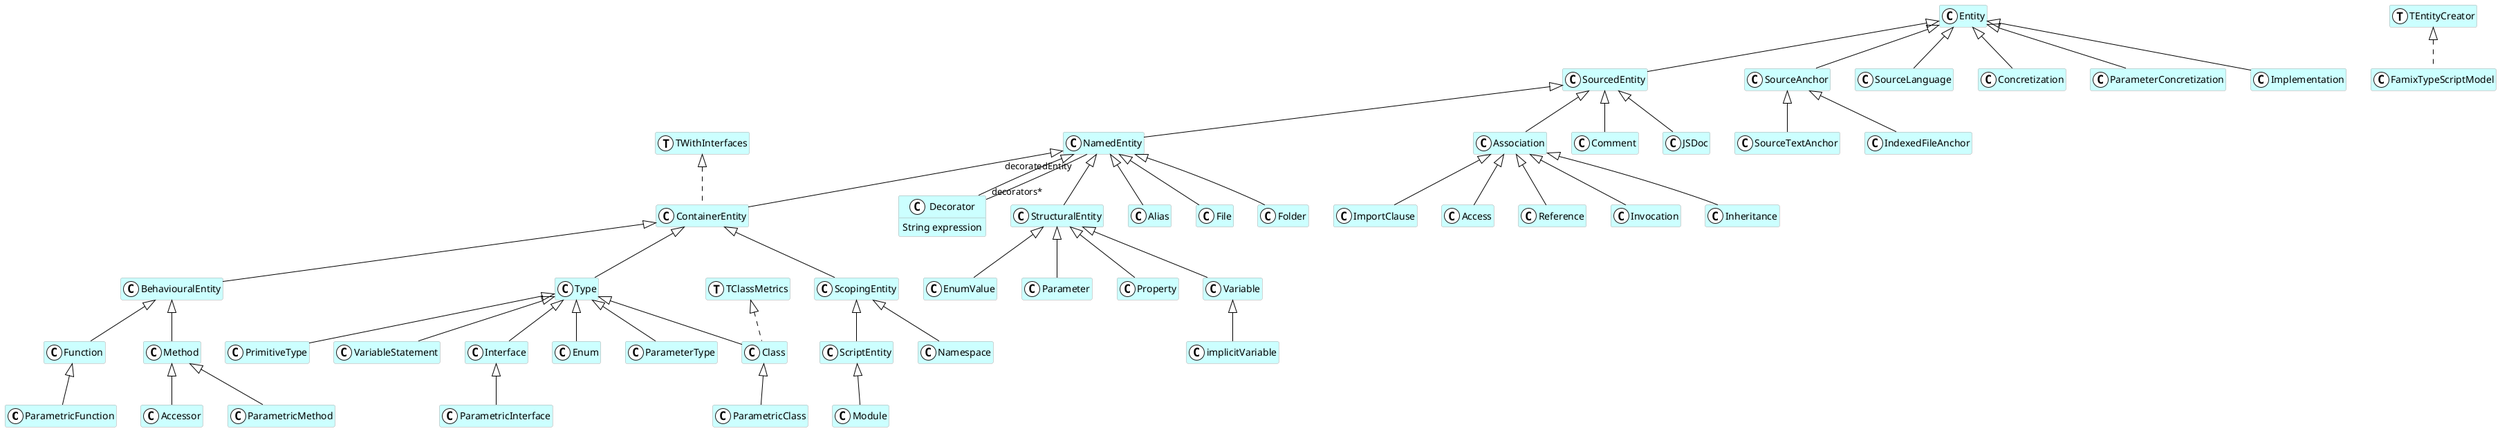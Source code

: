 @startumlhide empty membersskinparam class {  BackgroundColor white  ArrowColor black  BorderColor darkGray}class ParametricFunction <<(C,white)>> #CCFFFF {}class BehaviouralEntity <<(C,white)>> #CCFFFF {}class Module <<(C,white)>> #CCFFFF {}class ScriptEntity <<(C,white)>> #CCFFFF {}class StructuralEntity <<(C,white)>> #CCFFFF {}class SourcedEntity <<(C,white)>> #CCFFFF {}class PrimitiveType <<(C,white)>> #CCFFFF {}class SourceTextAnchor <<(C,white)>> #CCFFFF {}class Association <<(C,white)>> #CCFFFF {}class Comment <<(C,white)>> #CCFFFF {}class TClassMetrics <<(T,white)>> #CCFFFF {}class FamixTypeScriptModel <<(C,white)>> #CCFFFF {}class VariableStatement <<(C,white)>> #CCFFFF {}class ImportClause <<(C,white)>> #CCFFFF {}class Alias <<(C,white)>> #CCFFFF {}class EnumValue <<(C,white)>> #CCFFFF {}class Type <<(C,white)>> #CCFFFF {}class ScopingEntity <<(C,white)>> #CCFFFF {}class Method <<(C,white)>> #CCFFFF {}class Accessor <<(C,white)>> #CCFFFF {}class Interface <<(C,white)>> #CCFFFF {}class ParametricClass <<(C,white)>> #CCFFFF {}class Access <<(C,white)>> #CCFFFF {}class IndexedFileAnchor <<(C,white)>> #CCFFFF {}class Reference <<(C,white)>> #CCFFFF {}class Class <<(C,white)>> #CCFFFF {}class Namespace <<(C,white)>> #CCFFFF {}class Parameter <<(C,white)>> #CCFFFF {}class File <<(C,white)>> #CCFFFF {}class SourceAnchor <<(C,white)>> #CCFFFF {}class Entity <<(C,white)>> #CCFFFF {}class Enum <<(C,white)>> #CCFFFF {}class Property <<(C,white)>> #CCFFFF {}class ContainerEntity <<(C,white)>> #CCFFFF {}class ParametricMethod <<(C,white)>> #CCFFFF {}class SourceLanguage <<(C,white)>> #CCFFFF {}class Function <<(C,white)>> #CCFFFF {}class Decorator <<(C,white)>> #CCFFFF {  String expression}class TWithInterfaces <<(T,white)>> #CCFFFF {}class Concretization <<(C,white)>> #CCFFFF {}class Variable <<(C,white)>> #CCFFFF {}class Folder <<(C,white)>> #CCFFFF {}class TEntityCreator <<(T,white)>> #CCFFFF {}class ParameterConcretization <<(C,white)>> #CCFFFF {}class NamedEntity <<(C,white)>> #CCFFFF {}class ParametricInterface <<(C,white)>> #CCFFFF {}class ParameterType <<(C,white)>> #CCFFFF {}class Implementation <<(C,white)>> #CCFFFF {}class Invocation <<(C,white)>> #CCFFFF {}class Inheritance <<(C,white)>> #CCFFFF {}class JSDoc <<(C,white)>> #CCFFFF {}class implicitVariable <<(C,white)>> #CCFFFF {}Variable <|-- implicitVariableFunction <|-- ParametricFunctionScriptEntity <|-- ModuleContainerEntity <|-- BehaviouralEntityScopingEntity <|-- ScriptEntityNamedEntity <|-- StructuralEntityType <|-- PrimitiveTypeEntity <|-- SourcedEntitySourceAnchor <|-- SourceTextAnchorNamedEntity <|-- AliasContainerEntity <|-- ScopingEntityType <|-- VariableStatementSourcedEntity <|-- AssociationAssociation <|-- ImportClauseSourcedEntity <|-- CommentContainerEntity <|-- TypeStructuralEntity <|-- EnumValueBehaviouralEntity <|-- MethodMethod <|-- AccessorType <|-- InterfaceClass <|-- ParametricClassAssociation <|-- AccessSourceAnchor <|-- IndexedFileAnchorAssociation <|-- ReferenceType <|-- ClassScopingEntity <|-- NamespaceStructuralEntity <|-- ParameterNamedEntity <|-- FileEntity <|-- SourceAnchorType <|-- EnumStructuralEntity <|-- PropertyNamedEntity <|-- ContainerEntityMethod <|-- ParametricMethodBehaviouralEntity <|-- FunctionEntity <|-- SourceLanguageNamedEntity <|-- DecoratorEntity <|-- ConcretizationStructuralEntity <|-- VariableNamedEntity <|-- FolderEntity <|-- ParameterConcretizationSourcedEntity <|-- NamedEntityInterface <|-- ParametricInterfaceType <|-- ParameterTypeEntity <|-- ImplementationAssociation <|-- InvocationAssociation <|-- InheritanceSourcedEntity <|-- JSDocTEntityCreator <|.. FamixTypeScriptModelTClassMetrics <|.. ClassTWithInterfaces <|.. ContainerEntityDecorator "decorators*" -- "decoratedEntity" NamedEntity@enduml